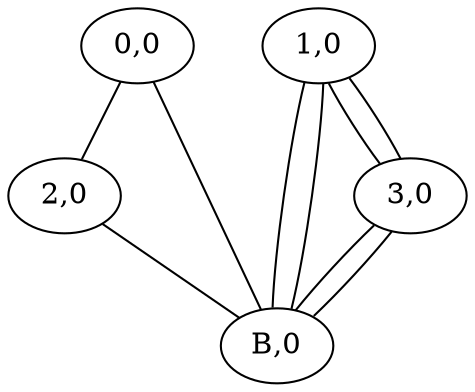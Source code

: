 graph "" {
	"0,0" -- "2,0"	[key=0];
	"0,0" -- "B,0"	[key=0];
	"1,0" -- "3,0"	[key=0];
	"1,0" -- "3,0"	[key=1];
	"1,0" -- "B,0"	[key=0];
	"1,0" -- "B,0"	[key=1];
	"2,0" -- "B,0"	[key=0];
	"3,0" -- "B,0"	[key=0];
	"3,0" -- "B,0"	[key=1];
}
